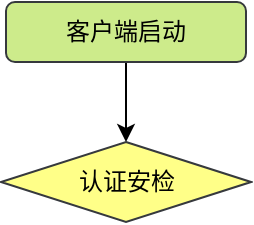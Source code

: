 <mxfile version="12.1.9" type="github" pages="1">
  <diagram id="LX1PCkaKiglEyON3jVIq" name="第 1 页">
    <mxGraphModel dx="932" dy="-569" grid="1" gridSize="10" guides="1" tooltips="1" connect="1" arrows="1" fold="1" page="1" pageScale="1" pageWidth="827" pageHeight="1169" math="0" shadow="0">
      <root>
        <mxCell id="0"/>
        <mxCell id="1" parent="0"/>
        <mxCell id="egDxa3dv6mqkNhALyH8C-3" value="" style="edgeStyle=orthogonalEdgeStyle;rounded=0;orthogonalLoop=1;jettySize=auto;html=1;" edge="1" parent="1" source="egDxa3dv6mqkNhALyH8C-1" target="egDxa3dv6mqkNhALyH8C-2">
          <mxGeometry relative="1" as="geometry"/>
        </mxCell>
        <mxCell id="egDxa3dv6mqkNhALyH8C-1" value="客户端启动" style="rounded=1;whiteSpace=wrap;html=1;fillColor=#cdeb8b;strokeColor=#36393d;" vertex="1" parent="1">
          <mxGeometry x="365" y="1250" width="120" height="30" as="geometry"/>
        </mxCell>
        <mxCell id="egDxa3dv6mqkNhALyH8C-2" value="认证安检" style="rhombus;whiteSpace=wrap;html=1;fontFamily=Helvetica;fontSize=12;align=center;strokeColor=#36393d;fillColor=#ffff88;" vertex="1" parent="1">
          <mxGeometry x="362.5" y="1320" width="125" height="40" as="geometry"/>
        </mxCell>
      </root>
    </mxGraphModel>
  </diagram>
</mxfile>
